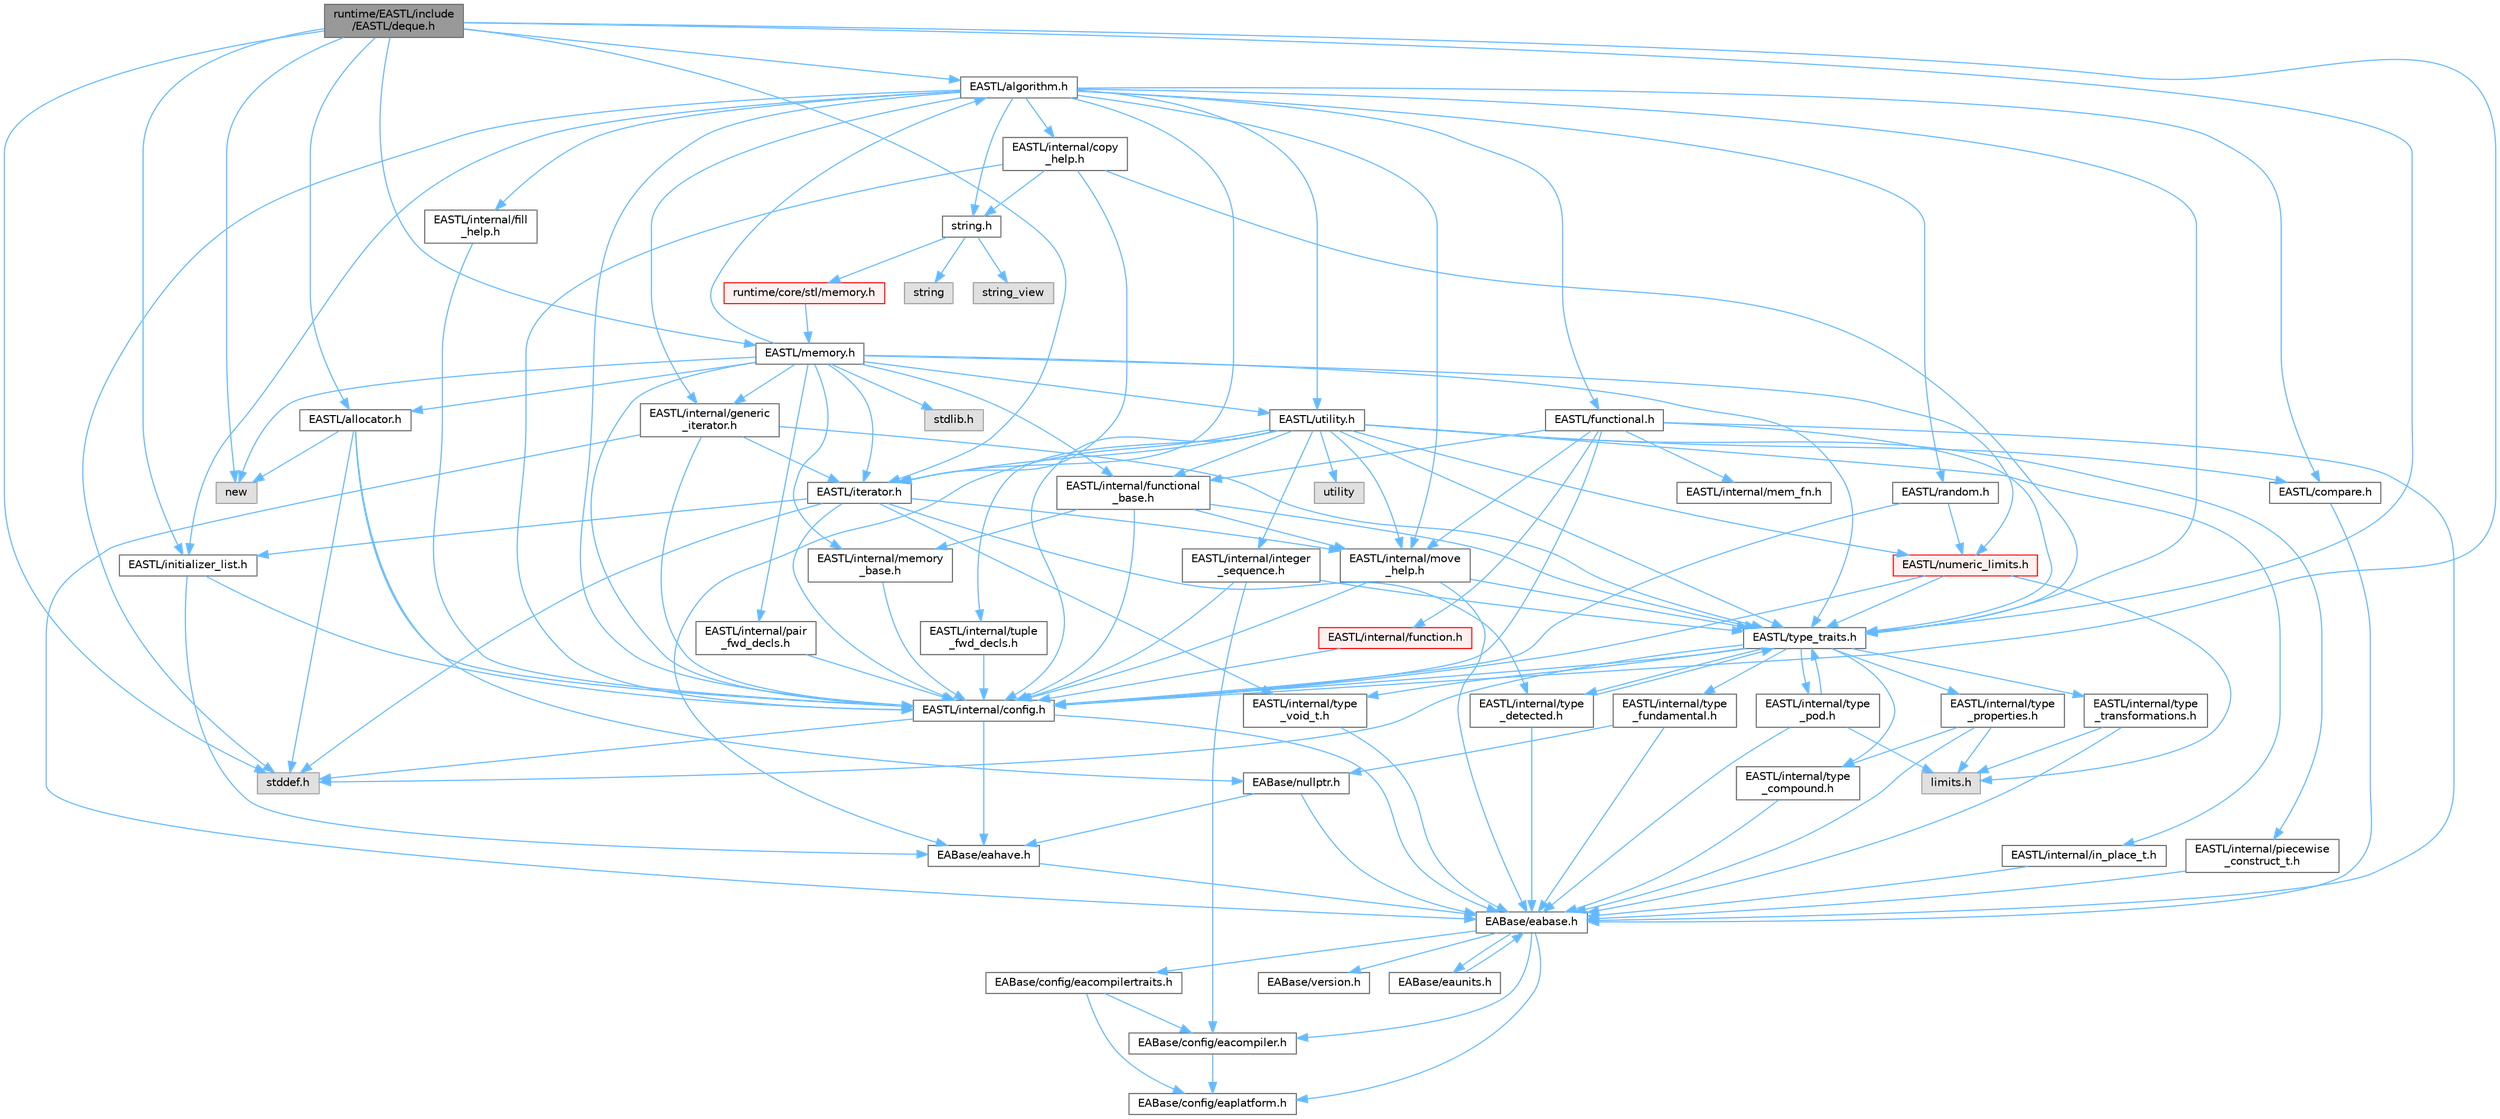 digraph "runtime/EASTL/include/EASTL/deque.h"
{
 // LATEX_PDF_SIZE
  bgcolor="transparent";
  edge [fontname=Helvetica,fontsize=10,labelfontname=Helvetica,labelfontsize=10];
  node [fontname=Helvetica,fontsize=10,shape=box,height=0.2,width=0.4];
  Node1 [id="Node000001",label="runtime/EASTL/include\l/EASTL/deque.h",height=0.2,width=0.4,color="gray40", fillcolor="grey60", style="filled", fontcolor="black",tooltip=" "];
  Node1 -> Node2 [id="edge142_Node000001_Node000002",color="steelblue1",style="solid",tooltip=" "];
  Node2 [id="Node000002",label="EASTL/internal/config.h",height=0.2,width=0.4,color="grey40", fillcolor="white", style="filled",URL="$config_8h.html",tooltip=" "];
  Node2 -> Node3 [id="edge143_Node000002_Node000003",color="steelblue1",style="solid",tooltip=" "];
  Node3 [id="Node000003",label="EABase/eabase.h",height=0.2,width=0.4,color="grey40", fillcolor="white", style="filled",URL="$eabase_8h.html",tooltip=" "];
  Node3 -> Node4 [id="edge144_Node000003_Node000004",color="steelblue1",style="solid",tooltip=" "];
  Node4 [id="Node000004",label="EABase/config/eacompiler.h",height=0.2,width=0.4,color="grey40", fillcolor="white", style="filled",URL="$eacompiler_8h.html",tooltip=" "];
  Node4 -> Node5 [id="edge145_Node000004_Node000005",color="steelblue1",style="solid",tooltip=" "];
  Node5 [id="Node000005",label="EABase/config/eaplatform.h",height=0.2,width=0.4,color="grey40", fillcolor="white", style="filled",URL="$eaplatform_8h.html",tooltip=" "];
  Node3 -> Node6 [id="edge146_Node000003_Node000006",color="steelblue1",style="solid",tooltip=" "];
  Node6 [id="Node000006",label="EABase/config/eacompilertraits.h",height=0.2,width=0.4,color="grey40", fillcolor="white", style="filled",URL="$eacompilertraits_8h.html",tooltip=" "];
  Node6 -> Node5 [id="edge147_Node000006_Node000005",color="steelblue1",style="solid",tooltip=" "];
  Node6 -> Node4 [id="edge148_Node000006_Node000004",color="steelblue1",style="solid",tooltip=" "];
  Node3 -> Node5 [id="edge149_Node000003_Node000005",color="steelblue1",style="solid",tooltip=" "];
  Node3 -> Node7 [id="edge150_Node000003_Node000007",color="steelblue1",style="solid",tooltip=" "];
  Node7 [id="Node000007",label="EABase/version.h",height=0.2,width=0.4,color="grey40", fillcolor="white", style="filled",URL="$_e_a_s_t_l_2packages_2_e_a_base_2include_2_common_2_e_a_base_2version_8h.html",tooltip=" "];
  Node3 -> Node8 [id="edge151_Node000003_Node000008",color="steelblue1",style="solid",tooltip=" "];
  Node8 [id="Node000008",label="EABase/eaunits.h",height=0.2,width=0.4,color="grey40", fillcolor="white", style="filled",URL="$eaunits_8h.html",tooltip=" "];
  Node8 -> Node3 [id="edge152_Node000008_Node000003",color="steelblue1",style="solid",tooltip=" "];
  Node2 -> Node9 [id="edge153_Node000002_Node000009",color="steelblue1",style="solid",tooltip=" "];
  Node9 [id="Node000009",label="EABase/eahave.h",height=0.2,width=0.4,color="grey40", fillcolor="white", style="filled",URL="$eahave_8h.html",tooltip=" "];
  Node9 -> Node3 [id="edge154_Node000009_Node000003",color="steelblue1",style="solid",tooltip=" "];
  Node2 -> Node10 [id="edge155_Node000002_Node000010",color="steelblue1",style="solid",tooltip=" "];
  Node10 [id="Node000010",label="stddef.h",height=0.2,width=0.4,color="grey60", fillcolor="#E0E0E0", style="filled",tooltip=" "];
  Node1 -> Node11 [id="edge156_Node000001_Node000011",color="steelblue1",style="solid",tooltip=" "];
  Node11 [id="Node000011",label="EASTL/allocator.h",height=0.2,width=0.4,color="grey40", fillcolor="white", style="filled",URL="$allocator_8h.html",tooltip=" "];
  Node11 -> Node2 [id="edge157_Node000011_Node000002",color="steelblue1",style="solid",tooltip=" "];
  Node11 -> Node12 [id="edge158_Node000011_Node000012",color="steelblue1",style="solid",tooltip=" "];
  Node12 [id="Node000012",label="EABase/nullptr.h",height=0.2,width=0.4,color="grey40", fillcolor="white", style="filled",URL="$nullptr_8h.html",tooltip=" "];
  Node12 -> Node3 [id="edge159_Node000012_Node000003",color="steelblue1",style="solid",tooltip=" "];
  Node12 -> Node9 [id="edge160_Node000012_Node000009",color="steelblue1",style="solid",tooltip=" "];
  Node11 -> Node10 [id="edge161_Node000011_Node000010",color="steelblue1",style="solid",tooltip=" "];
  Node11 -> Node13 [id="edge162_Node000011_Node000013",color="steelblue1",style="solid",tooltip=" "];
  Node13 [id="Node000013",label="new",height=0.2,width=0.4,color="grey60", fillcolor="#E0E0E0", style="filled",tooltip=" "];
  Node1 -> Node14 [id="edge163_Node000001_Node000014",color="steelblue1",style="solid",tooltip=" "];
  Node14 [id="Node000014",label="EASTL/algorithm.h",height=0.2,width=0.4,color="grey40", fillcolor="white", style="filled",URL="$_e_a_s_t_l_2include_2_e_a_s_t_l_2algorithm_8h.html",tooltip=" "];
  Node14 -> Node2 [id="edge164_Node000014_Node000002",color="steelblue1",style="solid",tooltip=" "];
  Node14 -> Node15 [id="edge165_Node000014_Node000015",color="steelblue1",style="solid",tooltip=" "];
  Node15 [id="Node000015",label="EASTL/type_traits.h",height=0.2,width=0.4,color="grey40", fillcolor="white", style="filled",URL="$_e_a_s_t_l_2include_2_e_a_s_t_l_2type__traits_8h.html",tooltip=" "];
  Node15 -> Node2 [id="edge166_Node000015_Node000002",color="steelblue1",style="solid",tooltip=" "];
  Node15 -> Node10 [id="edge167_Node000015_Node000010",color="steelblue1",style="solid",tooltip=" "];
  Node15 -> Node16 [id="edge168_Node000015_Node000016",color="steelblue1",style="solid",tooltip=" "];
  Node16 [id="Node000016",label="EASTL/internal/type\l_fundamental.h",height=0.2,width=0.4,color="grey40", fillcolor="white", style="filled",URL="$type__fundamental_8h.html",tooltip=" "];
  Node16 -> Node3 [id="edge169_Node000016_Node000003",color="steelblue1",style="solid",tooltip=" "];
  Node16 -> Node12 [id="edge170_Node000016_Node000012",color="steelblue1",style="solid",tooltip=" "];
  Node15 -> Node17 [id="edge171_Node000015_Node000017",color="steelblue1",style="solid",tooltip=" "];
  Node17 [id="Node000017",label="EASTL/internal/type\l_transformations.h",height=0.2,width=0.4,color="grey40", fillcolor="white", style="filled",URL="$type__transformations_8h.html",tooltip=" "];
  Node17 -> Node3 [id="edge172_Node000017_Node000003",color="steelblue1",style="solid",tooltip=" "];
  Node17 -> Node18 [id="edge173_Node000017_Node000018",color="steelblue1",style="solid",tooltip=" "];
  Node18 [id="Node000018",label="limits.h",height=0.2,width=0.4,color="grey60", fillcolor="#E0E0E0", style="filled",tooltip=" "];
  Node15 -> Node19 [id="edge174_Node000015_Node000019",color="steelblue1",style="solid",tooltip=" "];
  Node19 [id="Node000019",label="EASTL/internal/type\l_void_t.h",height=0.2,width=0.4,color="grey40", fillcolor="white", style="filled",URL="$type__void__t_8h.html",tooltip=" "];
  Node19 -> Node3 [id="edge175_Node000019_Node000003",color="steelblue1",style="solid",tooltip=" "];
  Node15 -> Node20 [id="edge176_Node000015_Node000020",color="steelblue1",style="solid",tooltip=" "];
  Node20 [id="Node000020",label="EASTL/internal/type\l_properties.h",height=0.2,width=0.4,color="grey40", fillcolor="white", style="filled",URL="$type__properties_8h.html",tooltip=" "];
  Node20 -> Node3 [id="edge177_Node000020_Node000003",color="steelblue1",style="solid",tooltip=" "];
  Node20 -> Node18 [id="edge178_Node000020_Node000018",color="steelblue1",style="solid",tooltip=" "];
  Node20 -> Node21 [id="edge179_Node000020_Node000021",color="steelblue1",style="solid",tooltip=" "];
  Node21 [id="Node000021",label="EASTL/internal/type\l_compound.h",height=0.2,width=0.4,color="grey40", fillcolor="white", style="filled",URL="$type__compound_8h.html",tooltip=" "];
  Node21 -> Node3 [id="edge180_Node000021_Node000003",color="steelblue1",style="solid",tooltip=" "];
  Node15 -> Node21 [id="edge181_Node000015_Node000021",color="steelblue1",style="solid",tooltip=" "];
  Node15 -> Node22 [id="edge182_Node000015_Node000022",color="steelblue1",style="solid",tooltip=" "];
  Node22 [id="Node000022",label="EASTL/internal/type\l_pod.h",height=0.2,width=0.4,color="grey40", fillcolor="white", style="filled",URL="$type__pod_8h.html",tooltip=" "];
  Node22 -> Node3 [id="edge183_Node000022_Node000003",color="steelblue1",style="solid",tooltip=" "];
  Node22 -> Node18 [id="edge184_Node000022_Node000018",color="steelblue1",style="solid",tooltip=" "];
  Node22 -> Node15 [id="edge185_Node000022_Node000015",color="steelblue1",style="solid",tooltip=" "];
  Node15 -> Node23 [id="edge186_Node000015_Node000023",color="steelblue1",style="solid",tooltip=" "];
  Node23 [id="Node000023",label="EASTL/internal/type\l_detected.h",height=0.2,width=0.4,color="grey40", fillcolor="white", style="filled",URL="$type__detected_8h.html",tooltip=" "];
  Node23 -> Node3 [id="edge187_Node000023_Node000003",color="steelblue1",style="solid",tooltip=" "];
  Node23 -> Node15 [id="edge188_Node000023_Node000015",color="steelblue1",style="solid",tooltip=" "];
  Node14 -> Node24 [id="edge189_Node000014_Node000024",color="steelblue1",style="solid",tooltip=" "];
  Node24 [id="Node000024",label="EASTL/internal/move\l_help.h",height=0.2,width=0.4,color="grey40", fillcolor="white", style="filled",URL="$move__help_8h.html",tooltip=" "];
  Node24 -> Node3 [id="edge190_Node000024_Node000003",color="steelblue1",style="solid",tooltip=" "];
  Node24 -> Node2 [id="edge191_Node000024_Node000002",color="steelblue1",style="solid",tooltip=" "];
  Node24 -> Node15 [id="edge192_Node000024_Node000015",color="steelblue1",style="solid",tooltip=" "];
  Node14 -> Node25 [id="edge193_Node000014_Node000025",color="steelblue1",style="solid",tooltip=" "];
  Node25 [id="Node000025",label="EASTL/internal/copy\l_help.h",height=0.2,width=0.4,color="grey40", fillcolor="white", style="filled",URL="$copy__help_8h.html",tooltip=" "];
  Node25 -> Node2 [id="edge194_Node000025_Node000002",color="steelblue1",style="solid",tooltip=" "];
  Node25 -> Node15 [id="edge195_Node000025_Node000015",color="steelblue1",style="solid",tooltip=" "];
  Node25 -> Node26 [id="edge196_Node000025_Node000026",color="steelblue1",style="solid",tooltip=" "];
  Node26 [id="Node000026",label="EASTL/iterator.h",height=0.2,width=0.4,color="grey40", fillcolor="white", style="filled",URL="$_e_a_s_t_l_2include_2_e_a_s_t_l_2iterator_8h.html",tooltip=" "];
  Node26 -> Node2 [id="edge197_Node000026_Node000002",color="steelblue1",style="solid",tooltip=" "];
  Node26 -> Node24 [id="edge198_Node000026_Node000024",color="steelblue1",style="solid",tooltip=" "];
  Node26 -> Node23 [id="edge199_Node000026_Node000023",color="steelblue1",style="solid",tooltip=" "];
  Node26 -> Node19 [id="edge200_Node000026_Node000019",color="steelblue1",style="solid",tooltip=" "];
  Node26 -> Node27 [id="edge201_Node000026_Node000027",color="steelblue1",style="solid",tooltip=" "];
  Node27 [id="Node000027",label="EASTL/initializer_list.h",height=0.2,width=0.4,color="grey40", fillcolor="white", style="filled",URL="$initializer__list_8h.html",tooltip=" "];
  Node27 -> Node2 [id="edge202_Node000027_Node000002",color="steelblue1",style="solid",tooltip=" "];
  Node27 -> Node9 [id="edge203_Node000027_Node000009",color="steelblue1",style="solid",tooltip=" "];
  Node26 -> Node10 [id="edge204_Node000026_Node000010",color="steelblue1",style="solid",tooltip=" "];
  Node25 -> Node28 [id="edge205_Node000025_Node000028",color="steelblue1",style="solid",tooltip=" "];
  Node28 [id="Node000028",label="string.h",height=0.2,width=0.4,color="grey40", fillcolor="white", style="filled",URL="$string_8h.html",tooltip=" "];
  Node28 -> Node29 [id="edge206_Node000028_Node000029",color="steelblue1",style="solid",tooltip=" "];
  Node29 [id="Node000029",label="string",height=0.2,width=0.4,color="grey60", fillcolor="#E0E0E0", style="filled",tooltip=" "];
  Node28 -> Node30 [id="edge207_Node000028_Node000030",color="steelblue1",style="solid",tooltip=" "];
  Node30 [id="Node000030",label="string_view",height=0.2,width=0.4,color="grey60", fillcolor="#E0E0E0", style="filled",tooltip=" "];
  Node28 -> Node31 [id="edge208_Node000028_Node000031",color="steelblue1",style="solid",tooltip=" "];
  Node31 [id="Node000031",label="runtime/core/stl/memory.h",height=0.2,width=0.4,color="red", fillcolor="#FFF0F0", style="filled",URL="$core_2stl_2memory_8h.html",tooltip=" "];
  Node31 -> Node39 [id="edge209_Node000031_Node000039",color="steelblue1",style="solid",tooltip=" "];
  Node39 [id="Node000039",label="EASTL/memory.h",height=0.2,width=0.4,color="grey40", fillcolor="white", style="filled",URL="$_e_a_s_t_l_2include_2_e_a_s_t_l_2memory_8h.html",tooltip=" "];
  Node39 -> Node2 [id="edge210_Node000039_Node000002",color="steelblue1",style="solid",tooltip=" "];
  Node39 -> Node38 [id="edge211_Node000039_Node000038",color="steelblue1",style="solid",tooltip=" "];
  Node38 [id="Node000038",label="EASTL/internal/memory\l_base.h",height=0.2,width=0.4,color="grey40", fillcolor="white", style="filled",URL="$memory__base_8h.html",tooltip=" "];
  Node38 -> Node2 [id="edge212_Node000038_Node000002",color="steelblue1",style="solid",tooltip=" "];
  Node39 -> Node40 [id="edge213_Node000039_Node000040",color="steelblue1",style="solid",tooltip=" "];
  Node40 [id="Node000040",label="EASTL/internal/generic\l_iterator.h",height=0.2,width=0.4,color="grey40", fillcolor="white", style="filled",URL="$generic__iterator_8h.html",tooltip=" "];
  Node40 -> Node3 [id="edge214_Node000040_Node000003",color="steelblue1",style="solid",tooltip=" "];
  Node40 -> Node2 [id="edge215_Node000040_Node000002",color="steelblue1",style="solid",tooltip=" "];
  Node40 -> Node26 [id="edge216_Node000040_Node000026",color="steelblue1",style="solid",tooltip=" "];
  Node40 -> Node15 [id="edge217_Node000040_Node000015",color="steelblue1",style="solid",tooltip=" "];
  Node39 -> Node41 [id="edge218_Node000039_Node000041",color="steelblue1",style="solid",tooltip=" "];
  Node41 [id="Node000041",label="EASTL/internal/pair\l_fwd_decls.h",height=0.2,width=0.4,color="grey40", fillcolor="white", style="filled",URL="$pair__fwd__decls_8h.html",tooltip=" "];
  Node41 -> Node2 [id="edge219_Node000041_Node000002",color="steelblue1",style="solid",tooltip=" "];
  Node39 -> Node42 [id="edge220_Node000039_Node000042",color="steelblue1",style="solid",tooltip=" "];
  Node42 [id="Node000042",label="EASTL/internal/functional\l_base.h",height=0.2,width=0.4,color="grey40", fillcolor="white", style="filled",URL="$functional__base_8h.html",tooltip=" "];
  Node42 -> Node2 [id="edge221_Node000042_Node000002",color="steelblue1",style="solid",tooltip=" "];
  Node42 -> Node38 [id="edge222_Node000042_Node000038",color="steelblue1",style="solid",tooltip=" "];
  Node42 -> Node24 [id="edge223_Node000042_Node000024",color="steelblue1",style="solid",tooltip=" "];
  Node42 -> Node15 [id="edge224_Node000042_Node000015",color="steelblue1",style="solid",tooltip=" "];
  Node39 -> Node14 [id="edge225_Node000039_Node000014",color="steelblue1",style="solid",tooltip=" "];
  Node39 -> Node15 [id="edge226_Node000039_Node000015",color="steelblue1",style="solid",tooltip=" "];
  Node39 -> Node11 [id="edge227_Node000039_Node000011",color="steelblue1",style="solid",tooltip=" "];
  Node39 -> Node26 [id="edge228_Node000039_Node000026",color="steelblue1",style="solid",tooltip=" "];
  Node39 -> Node43 [id="edge229_Node000039_Node000043",color="steelblue1",style="solid",tooltip=" "];
  Node43 [id="Node000043",label="EASTL/utility.h",height=0.2,width=0.4,color="grey40", fillcolor="white", style="filled",URL="$_e_a_s_t_l_2include_2_e_a_s_t_l_2utility_8h.html",tooltip=" "];
  Node43 -> Node2 [id="edge230_Node000043_Node000002",color="steelblue1",style="solid",tooltip=" "];
  Node43 -> Node15 [id="edge231_Node000043_Node000015",color="steelblue1",style="solid",tooltip=" "];
  Node43 -> Node26 [id="edge232_Node000043_Node000026",color="steelblue1",style="solid",tooltip=" "];
  Node43 -> Node44 [id="edge233_Node000043_Node000044",color="steelblue1",style="solid",tooltip=" "];
  Node44 [id="Node000044",label="EASTL/numeric_limits.h",height=0.2,width=0.4,color="red", fillcolor="#FFF0F0", style="filled",URL="$numeric__limits_8h.html",tooltip=" "];
  Node44 -> Node2 [id="edge234_Node000044_Node000002",color="steelblue1",style="solid",tooltip=" "];
  Node44 -> Node15 [id="edge235_Node000044_Node000015",color="steelblue1",style="solid",tooltip=" "];
  Node44 -> Node18 [id="edge236_Node000044_Node000018",color="steelblue1",style="solid",tooltip=" "];
  Node43 -> Node46 [id="edge237_Node000043_Node000046",color="steelblue1",style="solid",tooltip=" "];
  Node46 [id="Node000046",label="EASTL/compare.h",height=0.2,width=0.4,color="grey40", fillcolor="white", style="filled",URL="$compare_8h.html",tooltip=" "];
  Node46 -> Node3 [id="edge238_Node000046_Node000003",color="steelblue1",style="solid",tooltip=" "];
  Node43 -> Node42 [id="edge239_Node000043_Node000042",color="steelblue1",style="solid",tooltip=" "];
  Node43 -> Node24 [id="edge240_Node000043_Node000024",color="steelblue1",style="solid",tooltip=" "];
  Node43 -> Node9 [id="edge241_Node000043_Node000009",color="steelblue1",style="solid",tooltip=" "];
  Node43 -> Node47 [id="edge242_Node000043_Node000047",color="steelblue1",style="solid",tooltip=" "];
  Node47 [id="Node000047",label="EASTL/internal/integer\l_sequence.h",height=0.2,width=0.4,color="grey40", fillcolor="white", style="filled",URL="$integer__sequence_8h.html",tooltip=" "];
  Node47 -> Node4 [id="edge243_Node000047_Node000004",color="steelblue1",style="solid",tooltip=" "];
  Node47 -> Node2 [id="edge244_Node000047_Node000002",color="steelblue1",style="solid",tooltip=" "];
  Node47 -> Node15 [id="edge245_Node000047_Node000015",color="steelblue1",style="solid",tooltip=" "];
  Node43 -> Node48 [id="edge246_Node000043_Node000048",color="steelblue1",style="solid",tooltip=" "];
  Node48 [id="Node000048",label="EASTL/internal/tuple\l_fwd_decls.h",height=0.2,width=0.4,color="grey40", fillcolor="white", style="filled",URL="$tuple__fwd__decls_8h.html",tooltip=" "];
  Node48 -> Node2 [id="edge247_Node000048_Node000002",color="steelblue1",style="solid",tooltip=" "];
  Node43 -> Node49 [id="edge248_Node000043_Node000049",color="steelblue1",style="solid",tooltip=" "];
  Node49 [id="Node000049",label="EASTL/internal/in_place_t.h",height=0.2,width=0.4,color="grey40", fillcolor="white", style="filled",URL="$in__place__t_8h.html",tooltip=" "];
  Node49 -> Node3 [id="edge249_Node000049_Node000003",color="steelblue1",style="solid",tooltip=" "];
  Node43 -> Node50 [id="edge250_Node000043_Node000050",color="steelblue1",style="solid",tooltip=" "];
  Node50 [id="Node000050",label="EASTL/internal/piecewise\l_construct_t.h",height=0.2,width=0.4,color="grey40", fillcolor="white", style="filled",URL="$piecewise__construct__t_8h.html",tooltip=" "];
  Node50 -> Node3 [id="edge251_Node000050_Node000003",color="steelblue1",style="solid",tooltip=" "];
  Node43 -> Node51 [id="edge252_Node000043_Node000051",color="steelblue1",style="solid",tooltip=" "];
  Node51 [id="Node000051",label="utility",height=0.2,width=0.4,color="grey60", fillcolor="#E0E0E0", style="filled",tooltip=" "];
  Node39 -> Node44 [id="edge253_Node000039_Node000044",color="steelblue1",style="solid",tooltip=" "];
  Node39 -> Node52 [id="edge254_Node000039_Node000052",color="steelblue1",style="solid",tooltip=" "];
  Node52 [id="Node000052",label="stdlib.h",height=0.2,width=0.4,color="grey60", fillcolor="#E0E0E0", style="filled",tooltip=" "];
  Node39 -> Node13 [id="edge255_Node000039_Node000013",color="steelblue1",style="solid",tooltip=" "];
  Node14 -> Node149 [id="edge256_Node000014_Node000149",color="steelblue1",style="solid",tooltip=" "];
  Node149 [id="Node000149",label="EASTL/internal/fill\l_help.h",height=0.2,width=0.4,color="grey40", fillcolor="white", style="filled",URL="$fill__help_8h.html",tooltip=" "];
  Node149 -> Node2 [id="edge257_Node000149_Node000002",color="steelblue1",style="solid",tooltip=" "];
  Node14 -> Node27 [id="edge258_Node000014_Node000027",color="steelblue1",style="solid",tooltip=" "];
  Node14 -> Node26 [id="edge259_Node000014_Node000026",color="steelblue1",style="solid",tooltip=" "];
  Node14 -> Node59 [id="edge260_Node000014_Node000059",color="steelblue1",style="solid",tooltip=" "];
  Node59 [id="Node000059",label="EASTL/functional.h",height=0.2,width=0.4,color="grey40", fillcolor="white", style="filled",URL="$_e_a_s_t_l_2include_2_e_a_s_t_l_2functional_8h.html",tooltip=" "];
  Node59 -> Node3 [id="edge261_Node000059_Node000003",color="steelblue1",style="solid",tooltip=" "];
  Node59 -> Node2 [id="edge262_Node000059_Node000002",color="steelblue1",style="solid",tooltip=" "];
  Node59 -> Node24 [id="edge263_Node000059_Node000024",color="steelblue1",style="solid",tooltip=" "];
  Node59 -> Node15 [id="edge264_Node000059_Node000015",color="steelblue1",style="solid",tooltip=" "];
  Node59 -> Node42 [id="edge265_Node000059_Node000042",color="steelblue1",style="solid",tooltip=" "];
  Node59 -> Node60 [id="edge266_Node000059_Node000060",color="steelblue1",style="solid",tooltip=" "];
  Node60 [id="Node000060",label="EASTL/internal/mem_fn.h",height=0.2,width=0.4,color="grey40", fillcolor="white", style="filled",URL="$mem__fn_8h.html",tooltip=" "];
  Node59 -> Node61 [id="edge267_Node000059_Node000061",color="steelblue1",style="solid",tooltip=" "];
  Node61 [id="Node000061",label="EASTL/internal/function.h",height=0.2,width=0.4,color="red", fillcolor="#FFF0F0", style="filled",URL="$_e_a_s_t_l_2include_2_e_a_s_t_l_2internal_2function_8h.html",tooltip=" "];
  Node61 -> Node2 [id="edge268_Node000061_Node000002",color="steelblue1",style="solid",tooltip=" "];
  Node14 -> Node43 [id="edge269_Node000014_Node000043",color="steelblue1",style="solid",tooltip=" "];
  Node14 -> Node40 [id="edge270_Node000014_Node000040",color="steelblue1",style="solid",tooltip=" "];
  Node14 -> Node150 [id="edge271_Node000014_Node000150",color="steelblue1",style="solid",tooltip=" "];
  Node150 [id="Node000150",label="EASTL/random.h",height=0.2,width=0.4,color="grey40", fillcolor="white", style="filled",URL="$random_8h.html",tooltip=" "];
  Node150 -> Node2 [id="edge272_Node000150_Node000002",color="steelblue1",style="solid",tooltip=" "];
  Node150 -> Node44 [id="edge273_Node000150_Node000044",color="steelblue1",style="solid",tooltip=" "];
  Node14 -> Node46 [id="edge274_Node000014_Node000046",color="steelblue1",style="solid",tooltip=" "];
  Node14 -> Node10 [id="edge275_Node000014_Node000010",color="steelblue1",style="solid",tooltip=" "];
  Node14 -> Node28 [id="edge276_Node000014_Node000028",color="steelblue1",style="solid",tooltip=" "];
  Node1 -> Node15 [id="edge277_Node000001_Node000015",color="steelblue1",style="solid",tooltip=" "];
  Node1 -> Node26 [id="edge278_Node000001_Node000026",color="steelblue1",style="solid",tooltip=" "];
  Node1 -> Node39 [id="edge279_Node000001_Node000039",color="steelblue1",style="solid",tooltip=" "];
  Node1 -> Node27 [id="edge280_Node000001_Node000027",color="steelblue1",style="solid",tooltip=" "];
  Node1 -> Node13 [id="edge281_Node000001_Node000013",color="steelblue1",style="solid",tooltip=" "];
  Node1 -> Node10 [id="edge282_Node000001_Node000010",color="steelblue1",style="solid",tooltip=" "];
}
